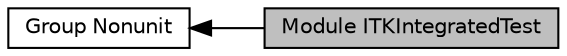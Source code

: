 digraph "Module ITKIntegratedTest"
{
  edge [fontname="Helvetica",fontsize="10",labelfontname="Helvetica",labelfontsize="10"];
  node [fontname="Helvetica",fontsize="10",shape=box];
  rankdir=LR;
  Node2 [label="Group Nonunit",height=0.2,width=0.4,color="black", fillcolor="white", style="filled",URL="$group__Group-Nonunit.html",tooltip=" "];
  Node1 [label="Module ITKIntegratedTest",height=0.2,width=0.4,color="black", fillcolor="grey75", style="filled", fontcolor="black",tooltip=" "];
  Node2->Node1 [shape=plaintext, dir="back", style="solid"];
}

